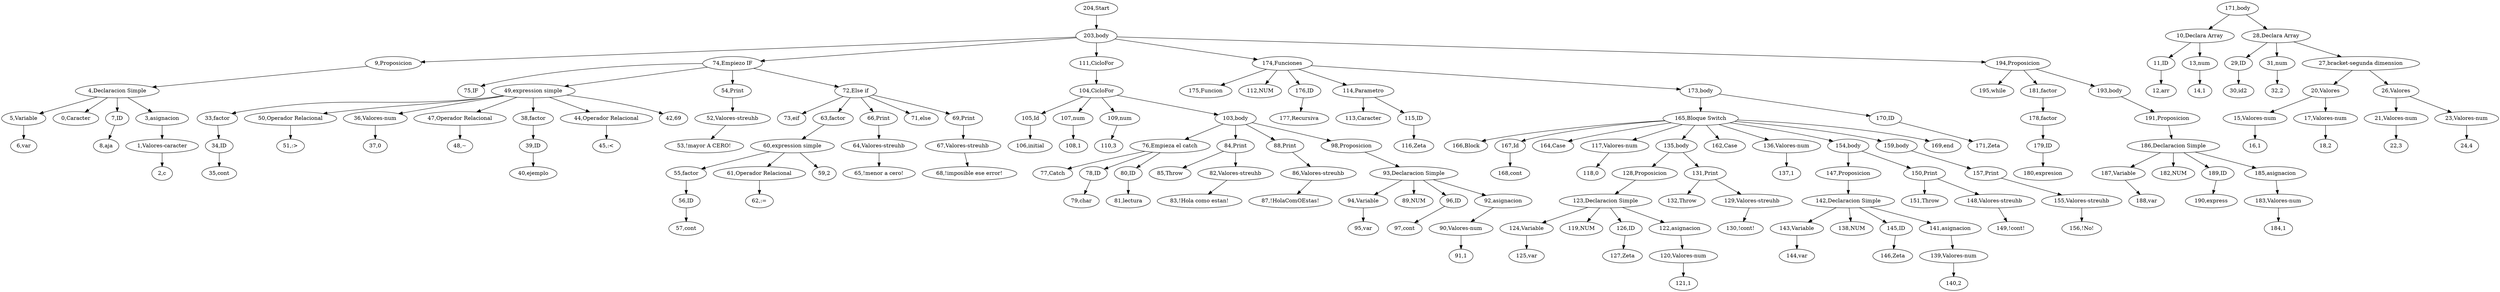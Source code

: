 digraph {
"204,Start" -> "203,body";
"203,body" -> "9,Proposicion";
"9,Proposicion" -> "4,Declaracion Simple";
"4,Declaracion Simple" -> "5,Variable";
"5,Variable" -> "6,var";
"4,Declaracion Simple" -> "0,Caracter";
"4,Declaracion Simple" -> "7,ID";
"7,ID" -> "8,aja";
"4,Declaracion Simple" -> "3,asignacion";
"3,asignacion" -> "1,Valores-caracter";
"1,Valores-caracter" -> "2,c";
"171,body" -> "10,Declara Array";
"10,Declara Array" -> "11,ID";
"11,ID" -> "12,arr";
"10,Declara Array" -> "13,num";
"13,num" -> "14,1";
"171,body" -> "28,Declara Array";
"28,Declara Array" -> "29,ID";
"29,ID" -> "30,id2";
"28,Declara Array" -> "31,num";
"31,num" -> "32,2";
"28,Declara Array" -> "27,bracket-segunda dimension";
"27,bracket-segunda dimension" -> "20,Valores";
"20,Valores" -> "15,Valores-num";
"15,Valores-num" -> "16,1";
"20,Valores" -> "17,Valores-num";
"17,Valores-num" -> "18,2";
"27,bracket-segunda dimension" -> "26,Valores";
"26,Valores" -> "21,Valores-num";
"21,Valores-num" -> "22,3";
"26,Valores" -> "23,Valores-num";
"23,Valores-num" -> "24,4";
"203,body" -> "74,Empiezo IF";
"74,Empiezo IF" -> "75,IF";
"74,Empiezo IF" -> "49,expression simple";
"49,expression simple" -> "33,factor";
"33,factor" -> "34,ID";
"34,ID" -> "35,cont";
"49,expression simple" -> "50,Operador Relacional";
"50,Operador Relacional" -> "51,:>";
"49,expression simple" -> "36,Valores-num";
"36,Valores-num" -> "37,0";
"49,expression simple" -> "47,Operador Relacional";
"47,Operador Relacional" -> "48,~";
"49,expression simple" -> "38,factor";
"38,factor" -> "39,ID";
"39,ID" -> "40,ejemplo";
"49,expression simple" -> "44,Operador Relacional";
"44,Operador Relacional" -> "45,:<";
"49,expression simple" -> "42,69";
"74,Empiezo IF" -> "54,Print";
"54,Print" -> "52,Valores-streuhb";
"52,Valores-streuhb" -> "53,!mayor A CERO!";
"74,Empiezo IF" -> "72,Else if";
"72,Else if" -> "73,eif";
"72,Else if" -> "63,factor";
"63,factor" -> "60,expression simple";
"60,expression simple" -> "55,factor";
"55,factor" -> "56,ID";
"56,ID" -> "57,cont";
"60,expression simple" -> "61,Operador Relacional";
"61,Operador Relacional" -> "62,:=";
"60,expression simple" -> "59,2";
"72,Else if" -> "66,Print";
"66,Print" -> "64,Valores-streuhb";
"64,Valores-streuhb" -> "65,!menor a cero!";
"72,Else if" -> "71,else";
"72,Else if" -> "69,Print";
"69,Print" -> "67,Valores-streuhb";
"67,Valores-streuhb" -> "68,!imposible ese error!";
"203,body" -> "111,CicloFor";
"111,CicloFor" -> "104,CicloFor";
"104,CicloFor" -> "105,Id";
"105,Id" -> "106,initial";
"104,CicloFor" -> "107,num";
"107,num" -> "108,1";
"104,CicloFor" -> "109,num";
"109,num" -> "110,3";
"104,CicloFor" -> "103,body";
"103,body" -> "76,Empieza el catch";
"76,Empieza el catch" -> "77,Catch";
"76,Empieza el catch" -> "78,ID";
"78,ID" -> "79,char";
"76,Empieza el catch" -> "80,ID";
"80,ID" -> "81,lectura";
"103,body" -> "84,Print";
"84,Print" -> "85,Throw";
"84,Print" -> "82,Valores-streuhb";
"82,Valores-streuhb" -> "83,!Hola como estan!";
"103,body" -> "88,Print";
"88,Print" -> "86,Valores-streuhb";
"86,Valores-streuhb" -> "87,!HolaComOEstas!";
"103,body" -> "98,Proposicion";
"98,Proposicion" -> "93,Declaracion Simple";
"93,Declaracion Simple" -> "94,Variable";
"94,Variable" -> "95,var";
"93,Declaracion Simple" -> "89,NUM";
"93,Declaracion Simple" -> "96,ID";
"96,ID" -> "97,cont";
"93,Declaracion Simple" -> "92,asignacion";
"92,asignacion" -> "90,Valores-num";
"90,Valores-num" -> "91,1";
"203,body" -> "174,Funciones";
"174,Funciones" -> "175,Funcion";
"174,Funciones" -> "112,NUM";
"174,Funciones" -> "176,ID";
"176,ID" -> "177,Recursiva";
"174,Funciones" -> "114,Parametro";
"114,Parametro" -> "113,Caracter";
"114,Parametro" -> "115,ID";
"115,ID" -> "116,Zeta";
"174,Funciones" -> "173,body";
"173,body" -> "165,Bloque Switch";
"165,Bloque Switch" -> "166,Block";
"165,Bloque Switch" -> "167,Id";
"167,Id" -> "168,cont";
"165,Bloque Switch" -> "164,Case";
"165,Bloque Switch" -> "117,Valores-num";
"117,Valores-num" -> "118,0";
"165,Bloque Switch" -> "135,body";
"135,body" -> "128,Proposicion";
"128,Proposicion" -> "123,Declaracion Simple";
"123,Declaracion Simple" -> "124,Variable";
"124,Variable" -> "125,var";
"123,Declaracion Simple" -> "119,NUM";
"123,Declaracion Simple" -> "126,ID";
"126,ID" -> "127,Zeta";
"123,Declaracion Simple" -> "122,asignacion";
"122,asignacion" -> "120,Valores-num";
"120,Valores-num" -> "121,1";
"135,body" -> "131,Print";
"131,Print" -> "132,Throw";
"131,Print" -> "129,Valores-streuhb";
"129,Valores-streuhb" -> "130,!cont!";
"165,Bloque Switch" -> "162,Case";
"165,Bloque Switch" -> "136,Valores-num";
"136,Valores-num" -> "137,1";
"165,Bloque Switch" -> "154,body";
"154,body" -> "147,Proposicion";
"147,Proposicion" -> "142,Declaracion Simple";
"142,Declaracion Simple" -> "143,Variable";
"143,Variable" -> "144,var";
"142,Declaracion Simple" -> "138,NUM";
"142,Declaracion Simple" -> "145,ID";
"145,ID" -> "146,Zeta";
"142,Declaracion Simple" -> "141,asignacion";
"141,asignacion" -> "139,Valores-num";
"139,Valores-num" -> "140,2";
"154,body" -> "150,Print";
"150,Print" -> "151,Throw";
"150,Print" -> "148,Valores-streuhb";
"148,Valores-streuhb" -> "149,!cont!";
"165,Bloque Switch" -> "159,body";
"159,body" -> "157,Print";
"157,Print" -> "155,Valores-streuhb";
"155,Valores-streuhb" -> "156,!No!";
"165,Bloque Switch" -> "169,end";
"173,body" -> "170,ID";
"170,ID" -> "171,Zeta";
"203,body" -> "194,Proposicion";
"194,Proposicion" -> "195,while";
"194,Proposicion" -> "181,factor";
"181,factor" -> "178,factor";
"178,factor" -> "179,ID";
"179,ID" -> "180,expresion";
"194,Proposicion" -> "193,body";
"193,body" -> "191,Proposicion";
"191,Proposicion" -> "186,Declaracion Simple";
"186,Declaracion Simple" -> "187,Variable";
"187,Variable" -> "188,var";
"186,Declaracion Simple" -> "182,NUM";
"186,Declaracion Simple" -> "189,ID";
"189,ID" -> "190,express";
"186,Declaracion Simple" -> "185,asignacion";
"185,asignacion" -> "183,Valores-num";
"183,Valores-num" -> "184,1";

}